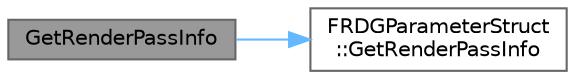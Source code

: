 digraph "GetRenderPassInfo"
{
 // INTERACTIVE_SVG=YES
 // LATEX_PDF_SIZE
  bgcolor="transparent";
  edge [fontname=Helvetica,fontsize=10,labelfontname=Helvetica,labelfontsize=10];
  node [fontname=Helvetica,fontsize=10,shape=box,height=0.2,width=0.4];
  rankdir="LR";
  Node1 [id="Node000001",label="GetRenderPassInfo",height=0.2,width=0.4,color="gray40", fillcolor="grey60", style="filled", fontcolor="black",tooltip="Helper function to get RHI render pass info from a pass parameter struct."];
  Node1 -> Node2 [id="edge1_Node000001_Node000002",color="steelblue1",style="solid",tooltip=" "];
  Node2 [id="Node000002",label="FRDGParameterStruct\l::GetRenderPassInfo",height=0.2,width=0.4,color="grey40", fillcolor="white", style="filled",URL="$d0/dda/classFRDGParameterStruct.html#a51f06e9075caf451a6101b33a2af1557",tooltip="Returns the render pass info generated from the render target binding slots."];
}
